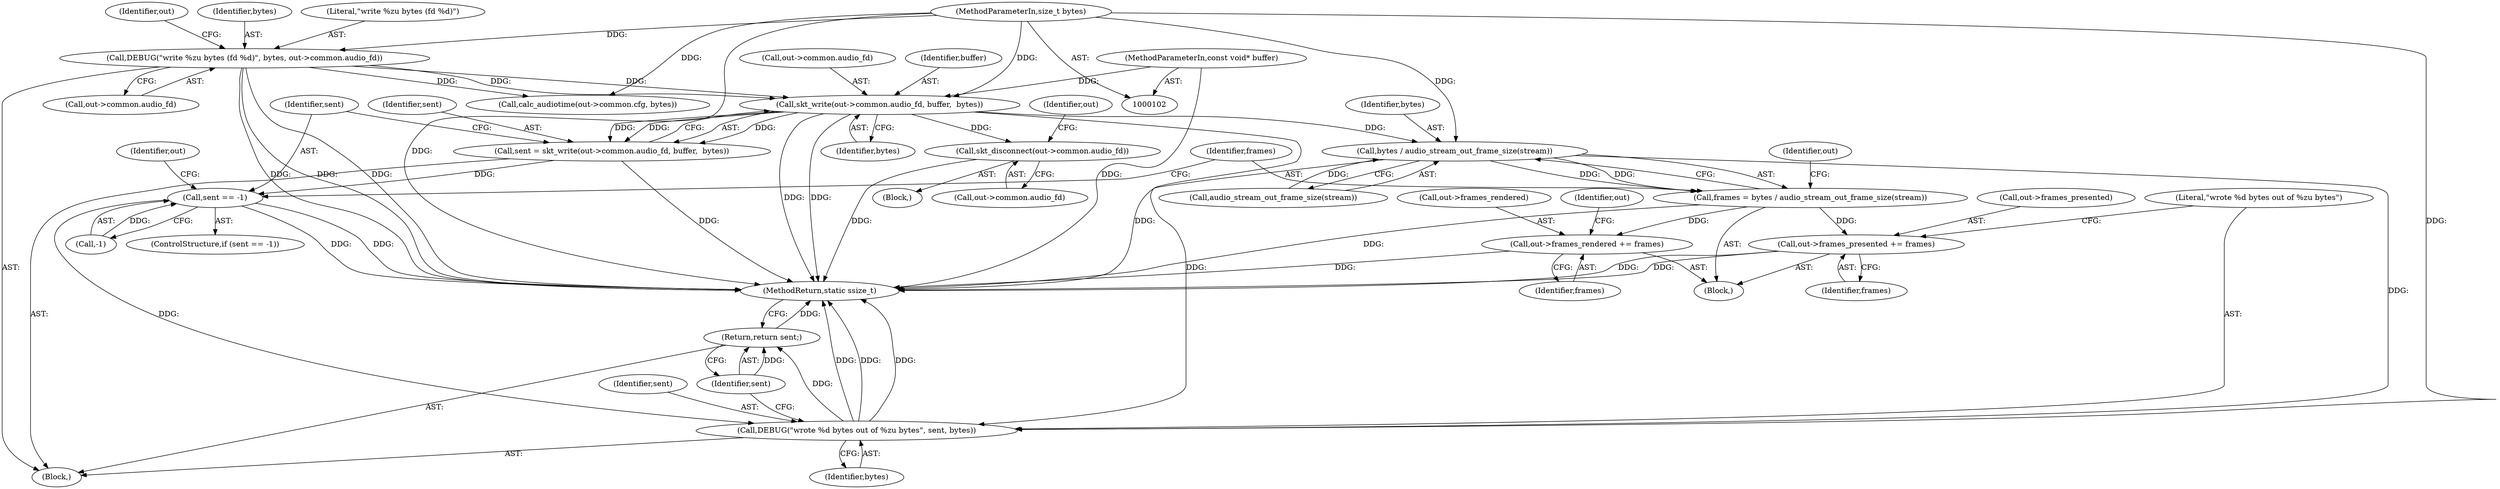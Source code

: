 digraph "0_Android_472271b153c5dc53c28beac55480a8d8434b2d5c_4@API" {
"1000233" [label="(Call,skt_write(out->common.audio_fd, buffer,  bytes))"];
"1000114" [label="(Call,DEBUG(\"write %zu bytes (fd %d)\", bytes, out->common.audio_fd))"];
"1000105" [label="(MethodParameterIn,size_t bytes)"];
"1000104" [label="(MethodParameterIn,const void* buffer)"];
"1000231" [label="(Call,sent = skt_write(out->common.audio_fd, buffer,  bytes))"];
"1000242" [label="(Call,sent == -1)"];
"1000297" [label="(Call,DEBUG(\"wrote %d bytes out of %zu bytes\", sent, bytes))"];
"1000301" [label="(Return,return sent;)"];
"1000247" [label="(Call,skt_disconnect(out->common.audio_fd))"];
"1000283" [label="(Call,bytes / audio_stream_out_frame_size(stream))"];
"1000281" [label="(Call,frames = bytes / audio_stream_out_frame_size(stream))"];
"1000287" [label="(Call,out->frames_rendered += frames)"];
"1000292" [label="(Call,out->frames_presented += frames)"];
"1000291" [label="(Identifier,frames)"];
"1000297" [label="(Call,DEBUG(\"wrote %d bytes out of %zu bytes\", sent, bytes))"];
"1000232" [label="(Identifier,sent)"];
"1000246" [label="(Block,)"];
"1000243" [label="(Identifier,sent)"];
"1000114" [label="(Call,DEBUG(\"write %zu bytes (fd %d)\", bytes, out->common.audio_fd))"];
"1000293" [label="(Call,out->frames_presented)"];
"1000282" [label="(Identifier,frames)"];
"1000294" [label="(Identifier,out)"];
"1000300" [label="(Identifier,bytes)"];
"1000298" [label="(Literal,\"wrote %d bytes out of %zu bytes\")"];
"1000106" [label="(Block,)"];
"1000244" [label="(Call,-1)"];
"1000105" [label="(MethodParameterIn,size_t bytes)"];
"1000283" [label="(Call,bytes / audio_stream_out_frame_size(stream))"];
"1000288" [label="(Call,out->frames_rendered)"];
"1000281" [label="(Call,frames = bytes / audio_stream_out_frame_size(stream))"];
"1000256" [label="(Identifier,out)"];
"1000115" [label="(Literal,\"write %zu bytes (fd %d)\")"];
"1000296" [label="(Identifier,frames)"];
"1000104" [label="(MethodParameterIn,const void* buffer)"];
"1000247" [label="(Call,skt_disconnect(out->common.audio_fd))"];
"1000289" [label="(Identifier,out)"];
"1000240" [label="(Identifier,bytes)"];
"1000303" [label="(MethodReturn,static ssize_t)"];
"1000126" [label="(Identifier,out)"];
"1000241" [label="(ControlStructure,if (sent == -1))"];
"1000292" [label="(Call,out->frames_presented += frames)"];
"1000117" [label="(Call,out->common.audio_fd)"];
"1000301" [label="(Return,return sent;)"];
"1000242" [label="(Call,sent == -1)"];
"1000287" [label="(Call,out->frames_rendered += frames)"];
"1000302" [label="(Identifier,sent)"];
"1000233" [label="(Call,skt_write(out->common.audio_fd, buffer,  bytes))"];
"1000248" [label="(Call,out->common.audio_fd)"];
"1000284" [label="(Identifier,bytes)"];
"1000299" [label="(Identifier,sent)"];
"1000116" [label="(Identifier,bytes)"];
"1000231" [label="(Call,sent = skt_write(out->common.audio_fd, buffer,  bytes))"];
"1000285" [label="(Call,audio_stream_out_frame_size(stream))"];
"1000250" [label="(Identifier,out)"];
"1000234" [label="(Call,out->common.audio_fd)"];
"1000239" [label="(Identifier,buffer)"];
"1000179" [label="(Call,calc_audiotime(out->common.cfg, bytes))"];
"1000279" [label="(Block,)"];
"1000233" -> "1000231"  [label="AST: "];
"1000233" -> "1000240"  [label="CFG: "];
"1000234" -> "1000233"  [label="AST: "];
"1000239" -> "1000233"  [label="AST: "];
"1000240" -> "1000233"  [label="AST: "];
"1000231" -> "1000233"  [label="CFG: "];
"1000233" -> "1000303"  [label="DDG: "];
"1000233" -> "1000303"  [label="DDG: "];
"1000233" -> "1000231"  [label="DDG: "];
"1000233" -> "1000231"  [label="DDG: "];
"1000233" -> "1000231"  [label="DDG: "];
"1000114" -> "1000233"  [label="DDG: "];
"1000114" -> "1000233"  [label="DDG: "];
"1000104" -> "1000233"  [label="DDG: "];
"1000105" -> "1000233"  [label="DDG: "];
"1000233" -> "1000247"  [label="DDG: "];
"1000233" -> "1000283"  [label="DDG: "];
"1000233" -> "1000297"  [label="DDG: "];
"1000114" -> "1000106"  [label="AST: "];
"1000114" -> "1000117"  [label="CFG: "];
"1000115" -> "1000114"  [label="AST: "];
"1000116" -> "1000114"  [label="AST: "];
"1000117" -> "1000114"  [label="AST: "];
"1000126" -> "1000114"  [label="CFG: "];
"1000114" -> "1000303"  [label="DDG: "];
"1000114" -> "1000303"  [label="DDG: "];
"1000114" -> "1000303"  [label="DDG: "];
"1000105" -> "1000114"  [label="DDG: "];
"1000114" -> "1000179"  [label="DDG: "];
"1000105" -> "1000102"  [label="AST: "];
"1000105" -> "1000303"  [label="DDG: "];
"1000105" -> "1000179"  [label="DDG: "];
"1000105" -> "1000283"  [label="DDG: "];
"1000105" -> "1000297"  [label="DDG: "];
"1000104" -> "1000102"  [label="AST: "];
"1000104" -> "1000303"  [label="DDG: "];
"1000231" -> "1000106"  [label="AST: "];
"1000232" -> "1000231"  [label="AST: "];
"1000243" -> "1000231"  [label="CFG: "];
"1000231" -> "1000303"  [label="DDG: "];
"1000231" -> "1000242"  [label="DDG: "];
"1000242" -> "1000241"  [label="AST: "];
"1000242" -> "1000244"  [label="CFG: "];
"1000243" -> "1000242"  [label="AST: "];
"1000244" -> "1000242"  [label="AST: "];
"1000250" -> "1000242"  [label="CFG: "];
"1000282" -> "1000242"  [label="CFG: "];
"1000242" -> "1000303"  [label="DDG: "];
"1000242" -> "1000303"  [label="DDG: "];
"1000244" -> "1000242"  [label="DDG: "];
"1000242" -> "1000297"  [label="DDG: "];
"1000297" -> "1000106"  [label="AST: "];
"1000297" -> "1000300"  [label="CFG: "];
"1000298" -> "1000297"  [label="AST: "];
"1000299" -> "1000297"  [label="AST: "];
"1000300" -> "1000297"  [label="AST: "];
"1000302" -> "1000297"  [label="CFG: "];
"1000297" -> "1000303"  [label="DDG: "];
"1000297" -> "1000303"  [label="DDG: "];
"1000297" -> "1000303"  [label="DDG: "];
"1000283" -> "1000297"  [label="DDG: "];
"1000297" -> "1000301"  [label="DDG: "];
"1000301" -> "1000106"  [label="AST: "];
"1000301" -> "1000302"  [label="CFG: "];
"1000302" -> "1000301"  [label="AST: "];
"1000303" -> "1000301"  [label="CFG: "];
"1000301" -> "1000303"  [label="DDG: "];
"1000302" -> "1000301"  [label="DDG: "];
"1000247" -> "1000246"  [label="AST: "];
"1000247" -> "1000248"  [label="CFG: "];
"1000248" -> "1000247"  [label="AST: "];
"1000256" -> "1000247"  [label="CFG: "];
"1000247" -> "1000303"  [label="DDG: "];
"1000283" -> "1000281"  [label="AST: "];
"1000283" -> "1000285"  [label="CFG: "];
"1000284" -> "1000283"  [label="AST: "];
"1000285" -> "1000283"  [label="AST: "];
"1000281" -> "1000283"  [label="CFG: "];
"1000283" -> "1000303"  [label="DDG: "];
"1000283" -> "1000281"  [label="DDG: "];
"1000283" -> "1000281"  [label="DDG: "];
"1000285" -> "1000283"  [label="DDG: "];
"1000281" -> "1000279"  [label="AST: "];
"1000282" -> "1000281"  [label="AST: "];
"1000289" -> "1000281"  [label="CFG: "];
"1000281" -> "1000303"  [label="DDG: "];
"1000281" -> "1000287"  [label="DDG: "];
"1000281" -> "1000292"  [label="DDG: "];
"1000287" -> "1000279"  [label="AST: "];
"1000287" -> "1000291"  [label="CFG: "];
"1000288" -> "1000287"  [label="AST: "];
"1000291" -> "1000287"  [label="AST: "];
"1000294" -> "1000287"  [label="CFG: "];
"1000287" -> "1000303"  [label="DDG: "];
"1000292" -> "1000279"  [label="AST: "];
"1000292" -> "1000296"  [label="CFG: "];
"1000293" -> "1000292"  [label="AST: "];
"1000296" -> "1000292"  [label="AST: "];
"1000298" -> "1000292"  [label="CFG: "];
"1000292" -> "1000303"  [label="DDG: "];
"1000292" -> "1000303"  [label="DDG: "];
}
